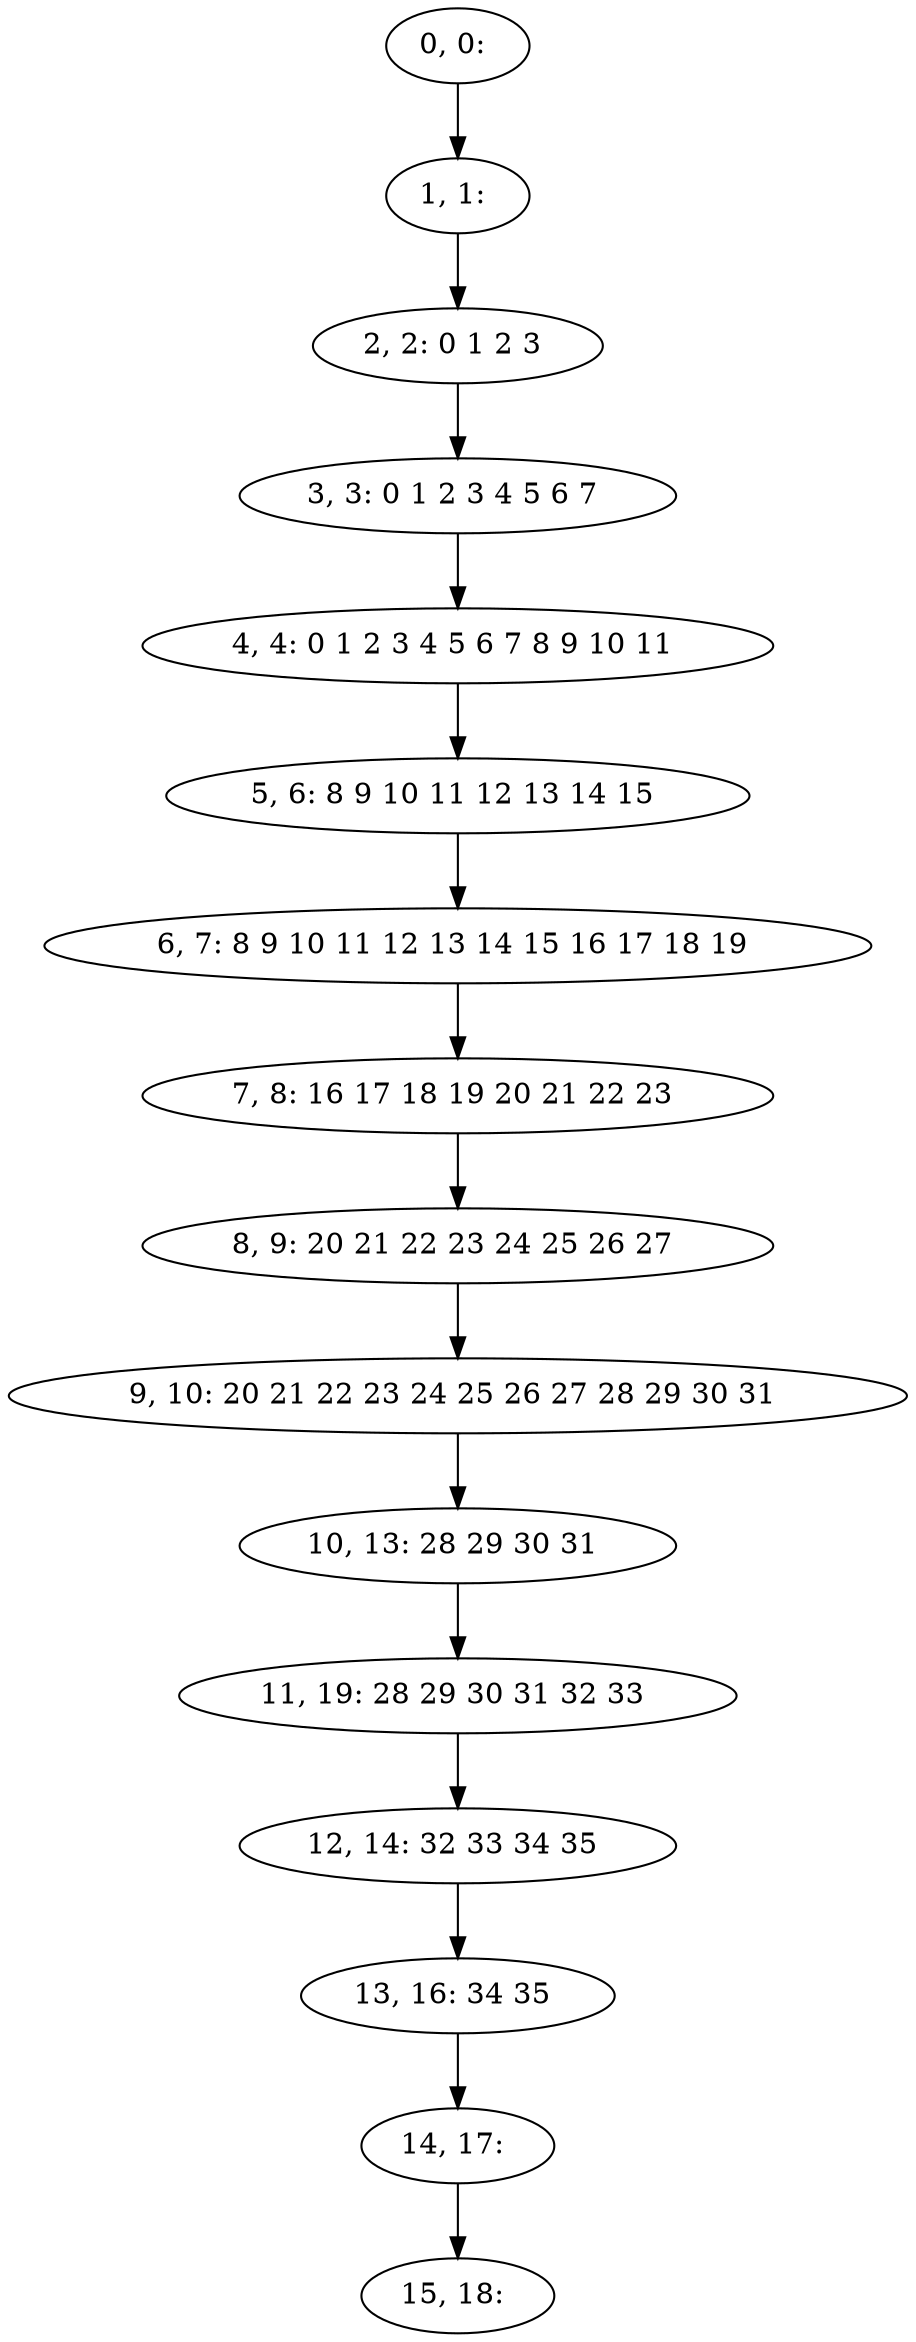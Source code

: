digraph G {
0[label="0, 0: "];
1[label="1, 1: "];
2[label="2, 2: 0 1 2 3 "];
3[label="3, 3: 0 1 2 3 4 5 6 7 "];
4[label="4, 4: 0 1 2 3 4 5 6 7 8 9 10 11 "];
5[label="5, 6: 8 9 10 11 12 13 14 15 "];
6[label="6, 7: 8 9 10 11 12 13 14 15 16 17 18 19 "];
7[label="7, 8: 16 17 18 19 20 21 22 23 "];
8[label="8, 9: 20 21 22 23 24 25 26 27 "];
9[label="9, 10: 20 21 22 23 24 25 26 27 28 29 30 31 "];
10[label="10, 13: 28 29 30 31 "];
11[label="11, 19: 28 29 30 31 32 33 "];
12[label="12, 14: 32 33 34 35 "];
13[label="13, 16: 34 35 "];
14[label="14, 17: "];
15[label="15, 18: "];
0->1 ;
1->2 ;
2->3 ;
3->4 ;
4->5 ;
5->6 ;
6->7 ;
7->8 ;
8->9 ;
9->10 ;
10->11 ;
11->12 ;
12->13 ;
13->14 ;
14->15 ;
}
